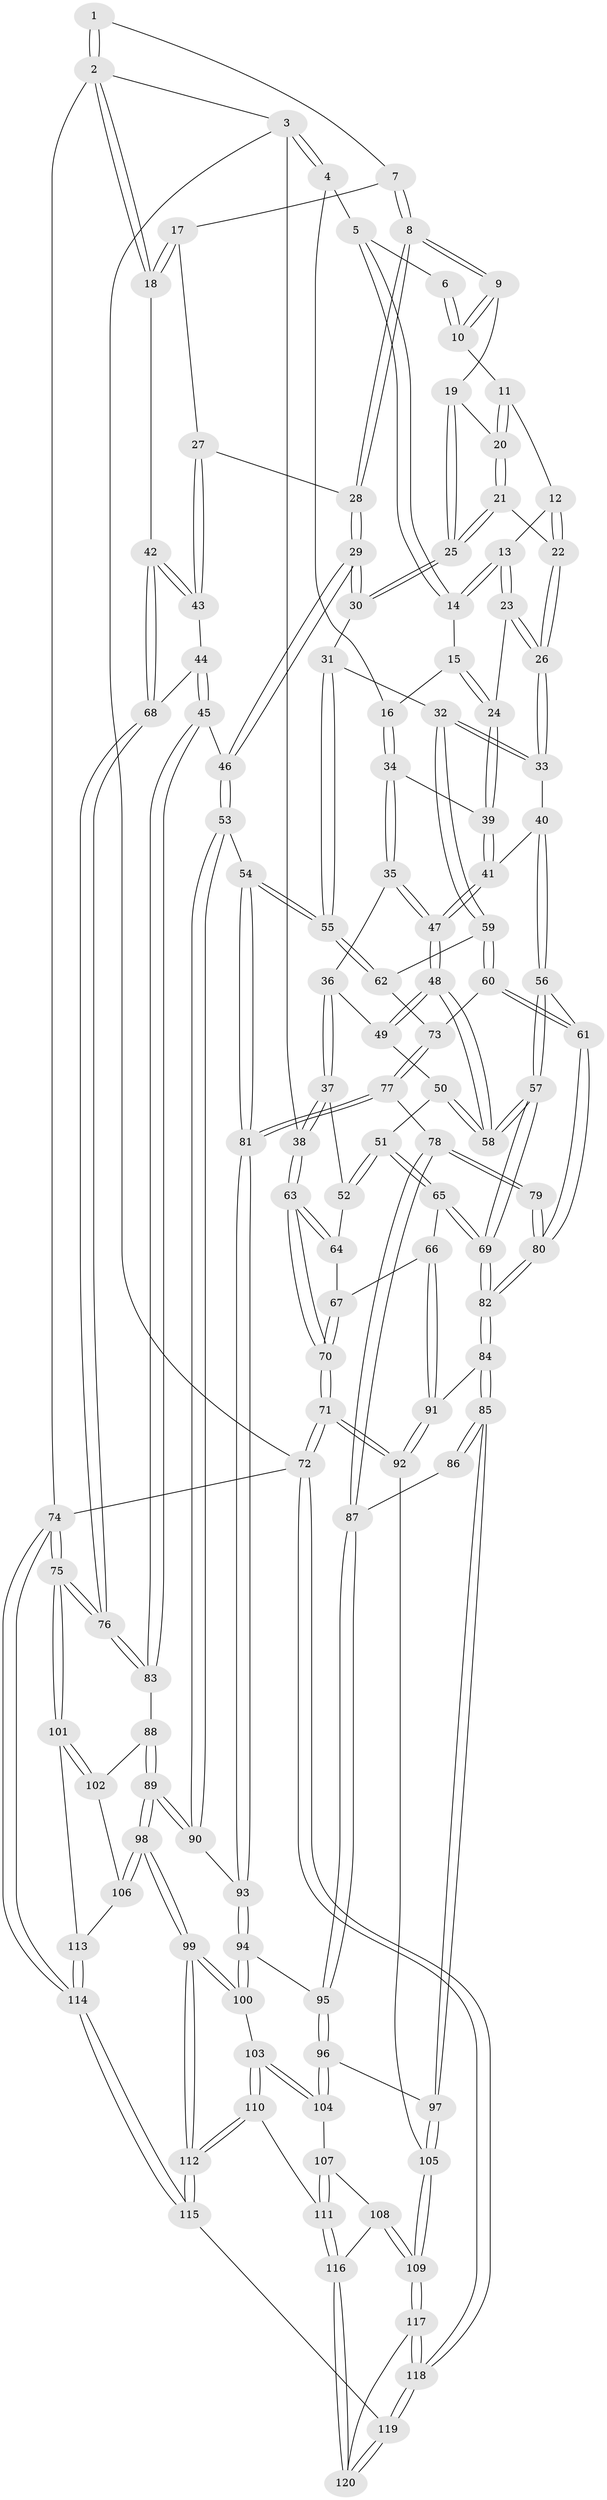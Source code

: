 // Generated by graph-tools (version 1.1) at 2025/38/03/09/25 02:38:24]
// undirected, 120 vertices, 297 edges
graph export_dot {
graph [start="1"]
  node [color=gray90,style=filled];
  1 [pos="+0.7974449117874886+0"];
  2 [pos="+1+0"];
  3 [pos="+0+0"];
  4 [pos="+0.16574864978179038+0"];
  5 [pos="+0.4314422876786009+0"];
  6 [pos="+0.6548813536567178+0"];
  7 [pos="+0.8092471073432135+0"];
  8 [pos="+0.7763694144019414+0.09280940773553602"];
  9 [pos="+0.7347424419658382+0.08945998630638383"];
  10 [pos="+0.6401349633810657+0.0013360273489163893"];
  11 [pos="+0.615314310694345+0.04699516441434949"];
  12 [pos="+0.5660407400647683+0.057319716171998665"];
  13 [pos="+0.4710692703314263+0.0527310478351139"];
  14 [pos="+0.45538503787097506+0.02561053108045051"];
  15 [pos="+0.3746541452459074+0.07189699637283672"];
  16 [pos="+0.2912036524595368+0.10443876037192817"];
  17 [pos="+0.9478385849356401+0.08486685356708745"];
  18 [pos="+1+0.046085394904975395"];
  19 [pos="+0.6789164186979367+0.10792990167401408"];
  20 [pos="+0.6192493641306281+0.05699523760326442"];
  21 [pos="+0.6047787431860945+0.13640377125584122"];
  22 [pos="+0.5947642877612014+0.13741701786505386"];
  23 [pos="+0.47466154941249394+0.08218208027297884"];
  24 [pos="+0.38175436993380313+0.1589943224559272"];
  25 [pos="+0.642109808944822+0.15207578708146274"];
  26 [pos="+0.5090503885322637+0.16874602020556032"];
  27 [pos="+0.8221422212994469+0.16234611896616558"];
  28 [pos="+0.8096044953709315+0.16018175290088893"];
  29 [pos="+0.7043669585958854+0.28420108134148725"];
  30 [pos="+0.6825003730129857+0.2792249551610915"];
  31 [pos="+0.611702471596977+0.29159582956602187"];
  32 [pos="+0.5430445033355472+0.29606751870506437"];
  33 [pos="+0.49670263998861736+0.2776952908108122"];
  34 [pos="+0.26261091887883753+0.18809682528373042"];
  35 [pos="+0.22415628961046355+0.20739962892942543"];
  36 [pos="+0.16540764590615295+0.21966612944524255"];
  37 [pos="+0.15203092316917519+0.22027395735390765"];
  38 [pos="+0+0"];
  39 [pos="+0.3432320329744809+0.2082059533904141"];
  40 [pos="+0.477377916787293+0.2842823716252645"];
  41 [pos="+0.456528658425692+0.28371808737204574"];
  42 [pos="+1+0.1689090320840004"];
  43 [pos="+0.9074658880764405+0.23633585170595772"];
  44 [pos="+0.8821779728938792+0.3650995209925279"];
  45 [pos="+0.8082308929737123+0.4374472740730168"];
  46 [pos="+0.8010143940878934+0.4367430606127307"];
  47 [pos="+0.33983002897374287+0.37278364196306074"];
  48 [pos="+0.3215665290388113+0.41012340378081397"];
  49 [pos="+0.205500838311915+0.281005129262088"];
  50 [pos="+0.26742999049991556+0.4145972564572945"];
  51 [pos="+0.17553117930685727+0.4078164932672014"];
  52 [pos="+0.12962521530781834+0.3493851248674883"];
  53 [pos="+0.7355589548347082+0.4900423710522248"];
  54 [pos="+0.6526476196599886+0.4782538901313258"];
  55 [pos="+0.6341375396478423+0.4664533088899943"];
  56 [pos="+0.4548965543666497+0.43596666995534433"];
  57 [pos="+0.32382616625938737+0.45627576077778603"];
  58 [pos="+0.31558148471740144+0.4283165641863359"];
  59 [pos="+0.5530277654410954+0.36414364488163803"];
  60 [pos="+0.4993921277595364+0.45917633574610245"];
  61 [pos="+0.4760648464058093+0.46451955759179714"];
  62 [pos="+0.5828077926111199+0.44539646977431907"];
  63 [pos="+0+0.4313272381712709"];
  64 [pos="+0.07744105619255388+0.38739566105277845"];
  65 [pos="+0.164157932610169+0.5160442329018959"];
  66 [pos="+0.14101658205937612+0.5292908352883909"];
  67 [pos="+0.0872289841802044+0.4643339504005405"];
  68 [pos="+1+0.3228148914657612"];
  69 [pos="+0.31548274733802173+0.5430997340789974"];
  70 [pos="+0+0.5756107448477262"];
  71 [pos="+0+0.714006120346736"];
  72 [pos="+0+1"];
  73 [pos="+0.5513636147633936+0.46629835475553555"];
  74 [pos="+1+1"];
  75 [pos="+1+1"];
  76 [pos="+1+0.5753141461089253"];
  77 [pos="+0.5435213843767231+0.5556452206747525"];
  78 [pos="+0.5018510444545827+0.5413426718208095"];
  79 [pos="+0.4948141315765636+0.5381188975428413"];
  80 [pos="+0.4696550267175138+0.5103542022649191"];
  81 [pos="+0.5491561512193748+0.560765885423374"];
  82 [pos="+0.3210099118660674+0.5544446032071076"];
  83 [pos="+0.9295621548225473+0.5440366598530798"];
  84 [pos="+0.3295773897508116+0.6336166276965199"];
  85 [pos="+0.3317389201565227+0.639111398563009"];
  86 [pos="+0.46939352063240075+0.5680830535300131"];
  87 [pos="+0.47250700895504255+0.6226018467886645"];
  88 [pos="+0.863568345933913+0.6604233085569016"];
  89 [pos="+0.7240459956374024+0.6781786990909038"];
  90 [pos="+0.6976858544019992+0.620987201279052"];
  91 [pos="+0.07760863756416622+0.6171912184028744"];
  92 [pos="+0+0.7197391584212132"];
  93 [pos="+0.5690236712548479+0.620546863176808"];
  94 [pos="+0.5369354279573805+0.6614434830021171"];
  95 [pos="+0.46867745229803565+0.6636579157368286"];
  96 [pos="+0.3772944912360765+0.6837507257394475"];
  97 [pos="+0.3326933192137924+0.6426748149780941"];
  98 [pos="+0.7031721964356492+0.7909951043448916"];
  99 [pos="+0.6668208131626794+0.824582033854923"];
  100 [pos="+0.583560043340381+0.796320449292176"];
  101 [pos="+0.9441854340397108+0.8089359506463446"];
  102 [pos="+0.8825115368773607+0.7092074994936378"];
  103 [pos="+0.5439520701420603+0.8086863205902111"];
  104 [pos="+0.3816120164413309+0.7045716151607971"];
  105 [pos="+0.1301356232131321+0.8128284964745652"];
  106 [pos="+0.7256562612521852+0.7945919342432417"];
  107 [pos="+0.37635046394094823+0.7516251779613362"];
  108 [pos="+0.278399789851423+0.8544887085242656"];
  109 [pos="+0.1679066308235624+0.8637286141979196"];
  110 [pos="+0.4446028958925181+0.8943989024422786"];
  111 [pos="+0.4406083923859225+0.8940111645957044"];
  112 [pos="+0.6846262037726777+1"];
  113 [pos="+0.8228726672804728+0.8206825839695687"];
  114 [pos="+0.8066682113691359+1"];
  115 [pos="+0.687855020385609+1"];
  116 [pos="+0.39035790151212324+0.919432881225941"];
  117 [pos="+0.18592369454274277+1"];
  118 [pos="+0.14951782240323985+1"];
  119 [pos="+0.3885702698473013+1"];
  120 [pos="+0.3886817523316482+0.9228565138307983"];
  1 -- 2;
  1 -- 2;
  1 -- 7;
  2 -- 3;
  2 -- 18;
  2 -- 18;
  2 -- 74;
  3 -- 4;
  3 -- 4;
  3 -- 38;
  3 -- 72;
  4 -- 5;
  4 -- 16;
  5 -- 6;
  5 -- 14;
  5 -- 14;
  6 -- 10;
  6 -- 10;
  7 -- 8;
  7 -- 8;
  7 -- 17;
  8 -- 9;
  8 -- 9;
  8 -- 28;
  8 -- 28;
  9 -- 10;
  9 -- 10;
  9 -- 19;
  10 -- 11;
  11 -- 12;
  11 -- 20;
  11 -- 20;
  12 -- 13;
  12 -- 22;
  12 -- 22;
  13 -- 14;
  13 -- 14;
  13 -- 23;
  13 -- 23;
  14 -- 15;
  15 -- 16;
  15 -- 24;
  15 -- 24;
  16 -- 34;
  16 -- 34;
  17 -- 18;
  17 -- 18;
  17 -- 27;
  18 -- 42;
  19 -- 20;
  19 -- 25;
  19 -- 25;
  20 -- 21;
  20 -- 21;
  21 -- 22;
  21 -- 25;
  21 -- 25;
  22 -- 26;
  22 -- 26;
  23 -- 24;
  23 -- 26;
  23 -- 26;
  24 -- 39;
  24 -- 39;
  25 -- 30;
  25 -- 30;
  26 -- 33;
  26 -- 33;
  27 -- 28;
  27 -- 43;
  27 -- 43;
  28 -- 29;
  28 -- 29;
  29 -- 30;
  29 -- 30;
  29 -- 46;
  29 -- 46;
  30 -- 31;
  31 -- 32;
  31 -- 55;
  31 -- 55;
  32 -- 33;
  32 -- 33;
  32 -- 59;
  32 -- 59;
  33 -- 40;
  34 -- 35;
  34 -- 35;
  34 -- 39;
  35 -- 36;
  35 -- 47;
  35 -- 47;
  36 -- 37;
  36 -- 37;
  36 -- 49;
  37 -- 38;
  37 -- 38;
  37 -- 52;
  38 -- 63;
  38 -- 63;
  39 -- 41;
  39 -- 41;
  40 -- 41;
  40 -- 56;
  40 -- 56;
  41 -- 47;
  41 -- 47;
  42 -- 43;
  42 -- 43;
  42 -- 68;
  42 -- 68;
  43 -- 44;
  44 -- 45;
  44 -- 45;
  44 -- 68;
  45 -- 46;
  45 -- 83;
  45 -- 83;
  46 -- 53;
  46 -- 53;
  47 -- 48;
  47 -- 48;
  48 -- 49;
  48 -- 49;
  48 -- 58;
  48 -- 58;
  49 -- 50;
  50 -- 51;
  50 -- 58;
  50 -- 58;
  51 -- 52;
  51 -- 52;
  51 -- 65;
  51 -- 65;
  52 -- 64;
  53 -- 54;
  53 -- 90;
  53 -- 90;
  54 -- 55;
  54 -- 55;
  54 -- 81;
  54 -- 81;
  55 -- 62;
  55 -- 62;
  56 -- 57;
  56 -- 57;
  56 -- 61;
  57 -- 58;
  57 -- 58;
  57 -- 69;
  57 -- 69;
  59 -- 60;
  59 -- 60;
  59 -- 62;
  60 -- 61;
  60 -- 61;
  60 -- 73;
  61 -- 80;
  61 -- 80;
  62 -- 73;
  63 -- 64;
  63 -- 64;
  63 -- 70;
  63 -- 70;
  64 -- 67;
  65 -- 66;
  65 -- 69;
  65 -- 69;
  66 -- 67;
  66 -- 91;
  66 -- 91;
  67 -- 70;
  67 -- 70;
  68 -- 76;
  68 -- 76;
  69 -- 82;
  69 -- 82;
  70 -- 71;
  70 -- 71;
  71 -- 72;
  71 -- 72;
  71 -- 92;
  71 -- 92;
  72 -- 118;
  72 -- 118;
  72 -- 74;
  73 -- 77;
  73 -- 77;
  74 -- 75;
  74 -- 75;
  74 -- 114;
  74 -- 114;
  75 -- 76;
  75 -- 76;
  75 -- 101;
  75 -- 101;
  76 -- 83;
  76 -- 83;
  77 -- 78;
  77 -- 81;
  77 -- 81;
  78 -- 79;
  78 -- 79;
  78 -- 87;
  78 -- 87;
  79 -- 80;
  79 -- 80;
  80 -- 82;
  80 -- 82;
  81 -- 93;
  81 -- 93;
  82 -- 84;
  82 -- 84;
  83 -- 88;
  84 -- 85;
  84 -- 85;
  84 -- 91;
  85 -- 86;
  85 -- 86;
  85 -- 97;
  85 -- 97;
  86 -- 87;
  87 -- 95;
  87 -- 95;
  88 -- 89;
  88 -- 89;
  88 -- 102;
  89 -- 90;
  89 -- 90;
  89 -- 98;
  89 -- 98;
  90 -- 93;
  91 -- 92;
  91 -- 92;
  92 -- 105;
  93 -- 94;
  93 -- 94;
  94 -- 95;
  94 -- 100;
  94 -- 100;
  95 -- 96;
  95 -- 96;
  96 -- 97;
  96 -- 104;
  96 -- 104;
  97 -- 105;
  97 -- 105;
  98 -- 99;
  98 -- 99;
  98 -- 106;
  98 -- 106;
  99 -- 100;
  99 -- 100;
  99 -- 112;
  99 -- 112;
  100 -- 103;
  101 -- 102;
  101 -- 102;
  101 -- 113;
  102 -- 106;
  103 -- 104;
  103 -- 104;
  103 -- 110;
  103 -- 110;
  104 -- 107;
  105 -- 109;
  105 -- 109;
  106 -- 113;
  107 -- 108;
  107 -- 111;
  107 -- 111;
  108 -- 109;
  108 -- 109;
  108 -- 116;
  109 -- 117;
  109 -- 117;
  110 -- 111;
  110 -- 112;
  110 -- 112;
  111 -- 116;
  111 -- 116;
  112 -- 115;
  112 -- 115;
  113 -- 114;
  113 -- 114;
  114 -- 115;
  114 -- 115;
  115 -- 119;
  116 -- 120;
  116 -- 120;
  117 -- 118;
  117 -- 118;
  117 -- 120;
  118 -- 119;
  118 -- 119;
  119 -- 120;
  119 -- 120;
}
